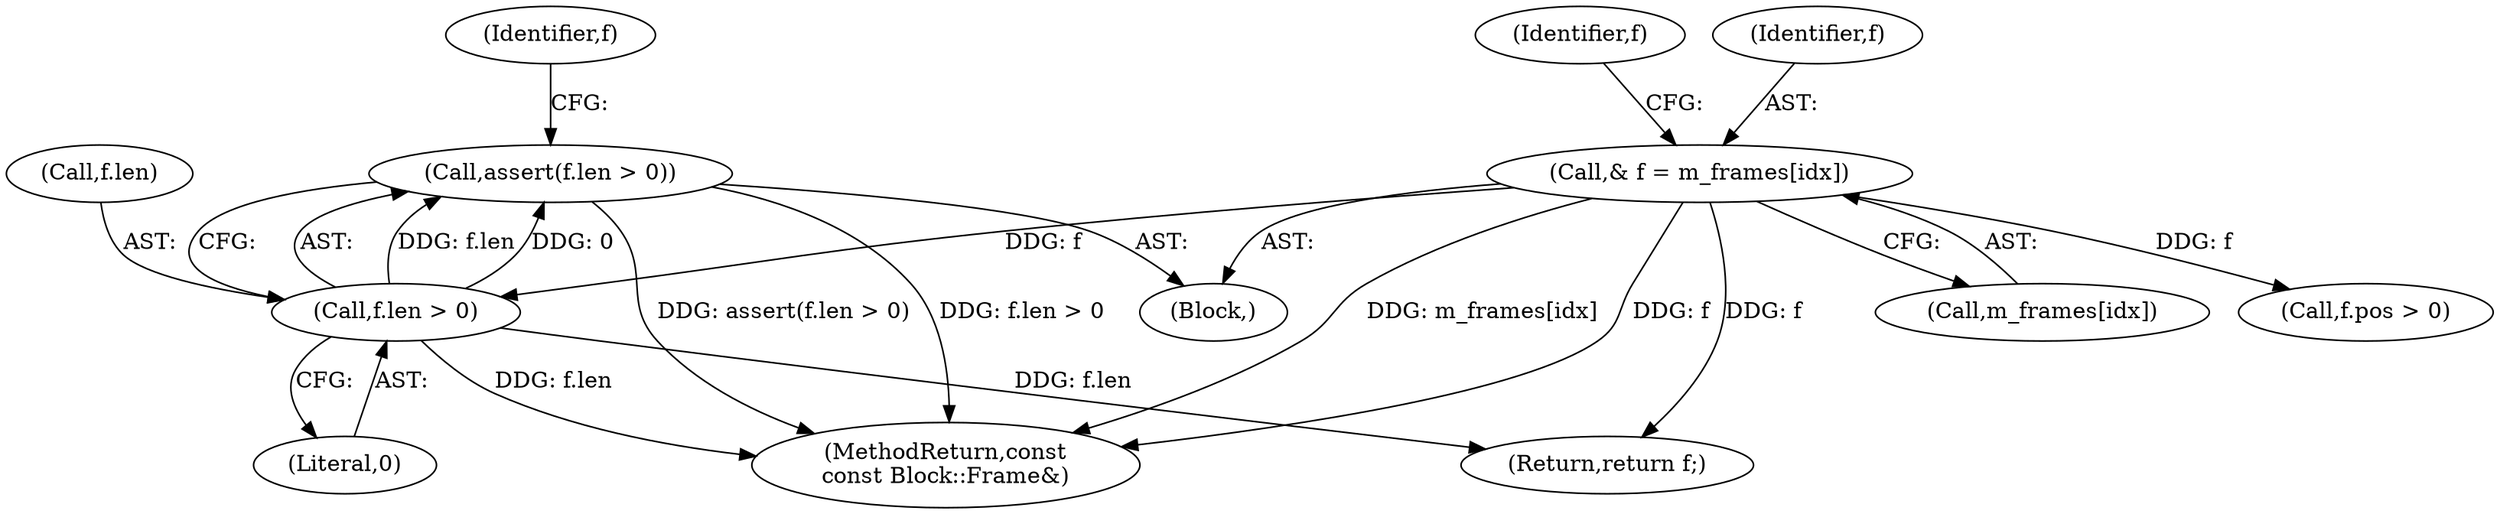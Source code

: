 digraph "0_Android_04839626ed859623901ebd3a5fd483982186b59d_153@API" {
"1000123" [label="(Call,assert(f.len > 0))"];
"1000124" [label="(Call,f.len > 0)"];
"1000112" [label="(Call,& f = m_frames[idx])"];
"1000131" [label="(MethodReturn,const\nconst Block::Frame&)"];
"1000112" [label="(Call,& f = m_frames[idx])"];
"1000129" [label="(Return,return f;)"];
"1000114" [label="(Call,m_frames[idx])"];
"1000102" [label="(Block,)"];
"1000113" [label="(Identifier,f)"];
"1000120" [label="(Identifier,f)"];
"1000118" [label="(Call,f.pos > 0)"];
"1000123" [label="(Call,assert(f.len > 0))"];
"1000125" [label="(Call,f.len)"];
"1000130" [label="(Identifier,f)"];
"1000128" [label="(Literal,0)"];
"1000124" [label="(Call,f.len > 0)"];
"1000123" -> "1000102"  [label="AST: "];
"1000123" -> "1000124"  [label="CFG: "];
"1000124" -> "1000123"  [label="AST: "];
"1000130" -> "1000123"  [label="CFG: "];
"1000123" -> "1000131"  [label="DDG: assert(f.len > 0)"];
"1000123" -> "1000131"  [label="DDG: f.len > 0"];
"1000124" -> "1000123"  [label="DDG: f.len"];
"1000124" -> "1000123"  [label="DDG: 0"];
"1000124" -> "1000128"  [label="CFG: "];
"1000125" -> "1000124"  [label="AST: "];
"1000128" -> "1000124"  [label="AST: "];
"1000124" -> "1000131"  [label="DDG: f.len"];
"1000112" -> "1000124"  [label="DDG: f"];
"1000124" -> "1000129"  [label="DDG: f.len"];
"1000112" -> "1000102"  [label="AST: "];
"1000112" -> "1000114"  [label="CFG: "];
"1000113" -> "1000112"  [label="AST: "];
"1000114" -> "1000112"  [label="AST: "];
"1000120" -> "1000112"  [label="CFG: "];
"1000112" -> "1000131"  [label="DDG: m_frames[idx]"];
"1000112" -> "1000131"  [label="DDG: f"];
"1000112" -> "1000118"  [label="DDG: f"];
"1000112" -> "1000129"  [label="DDG: f"];
}
